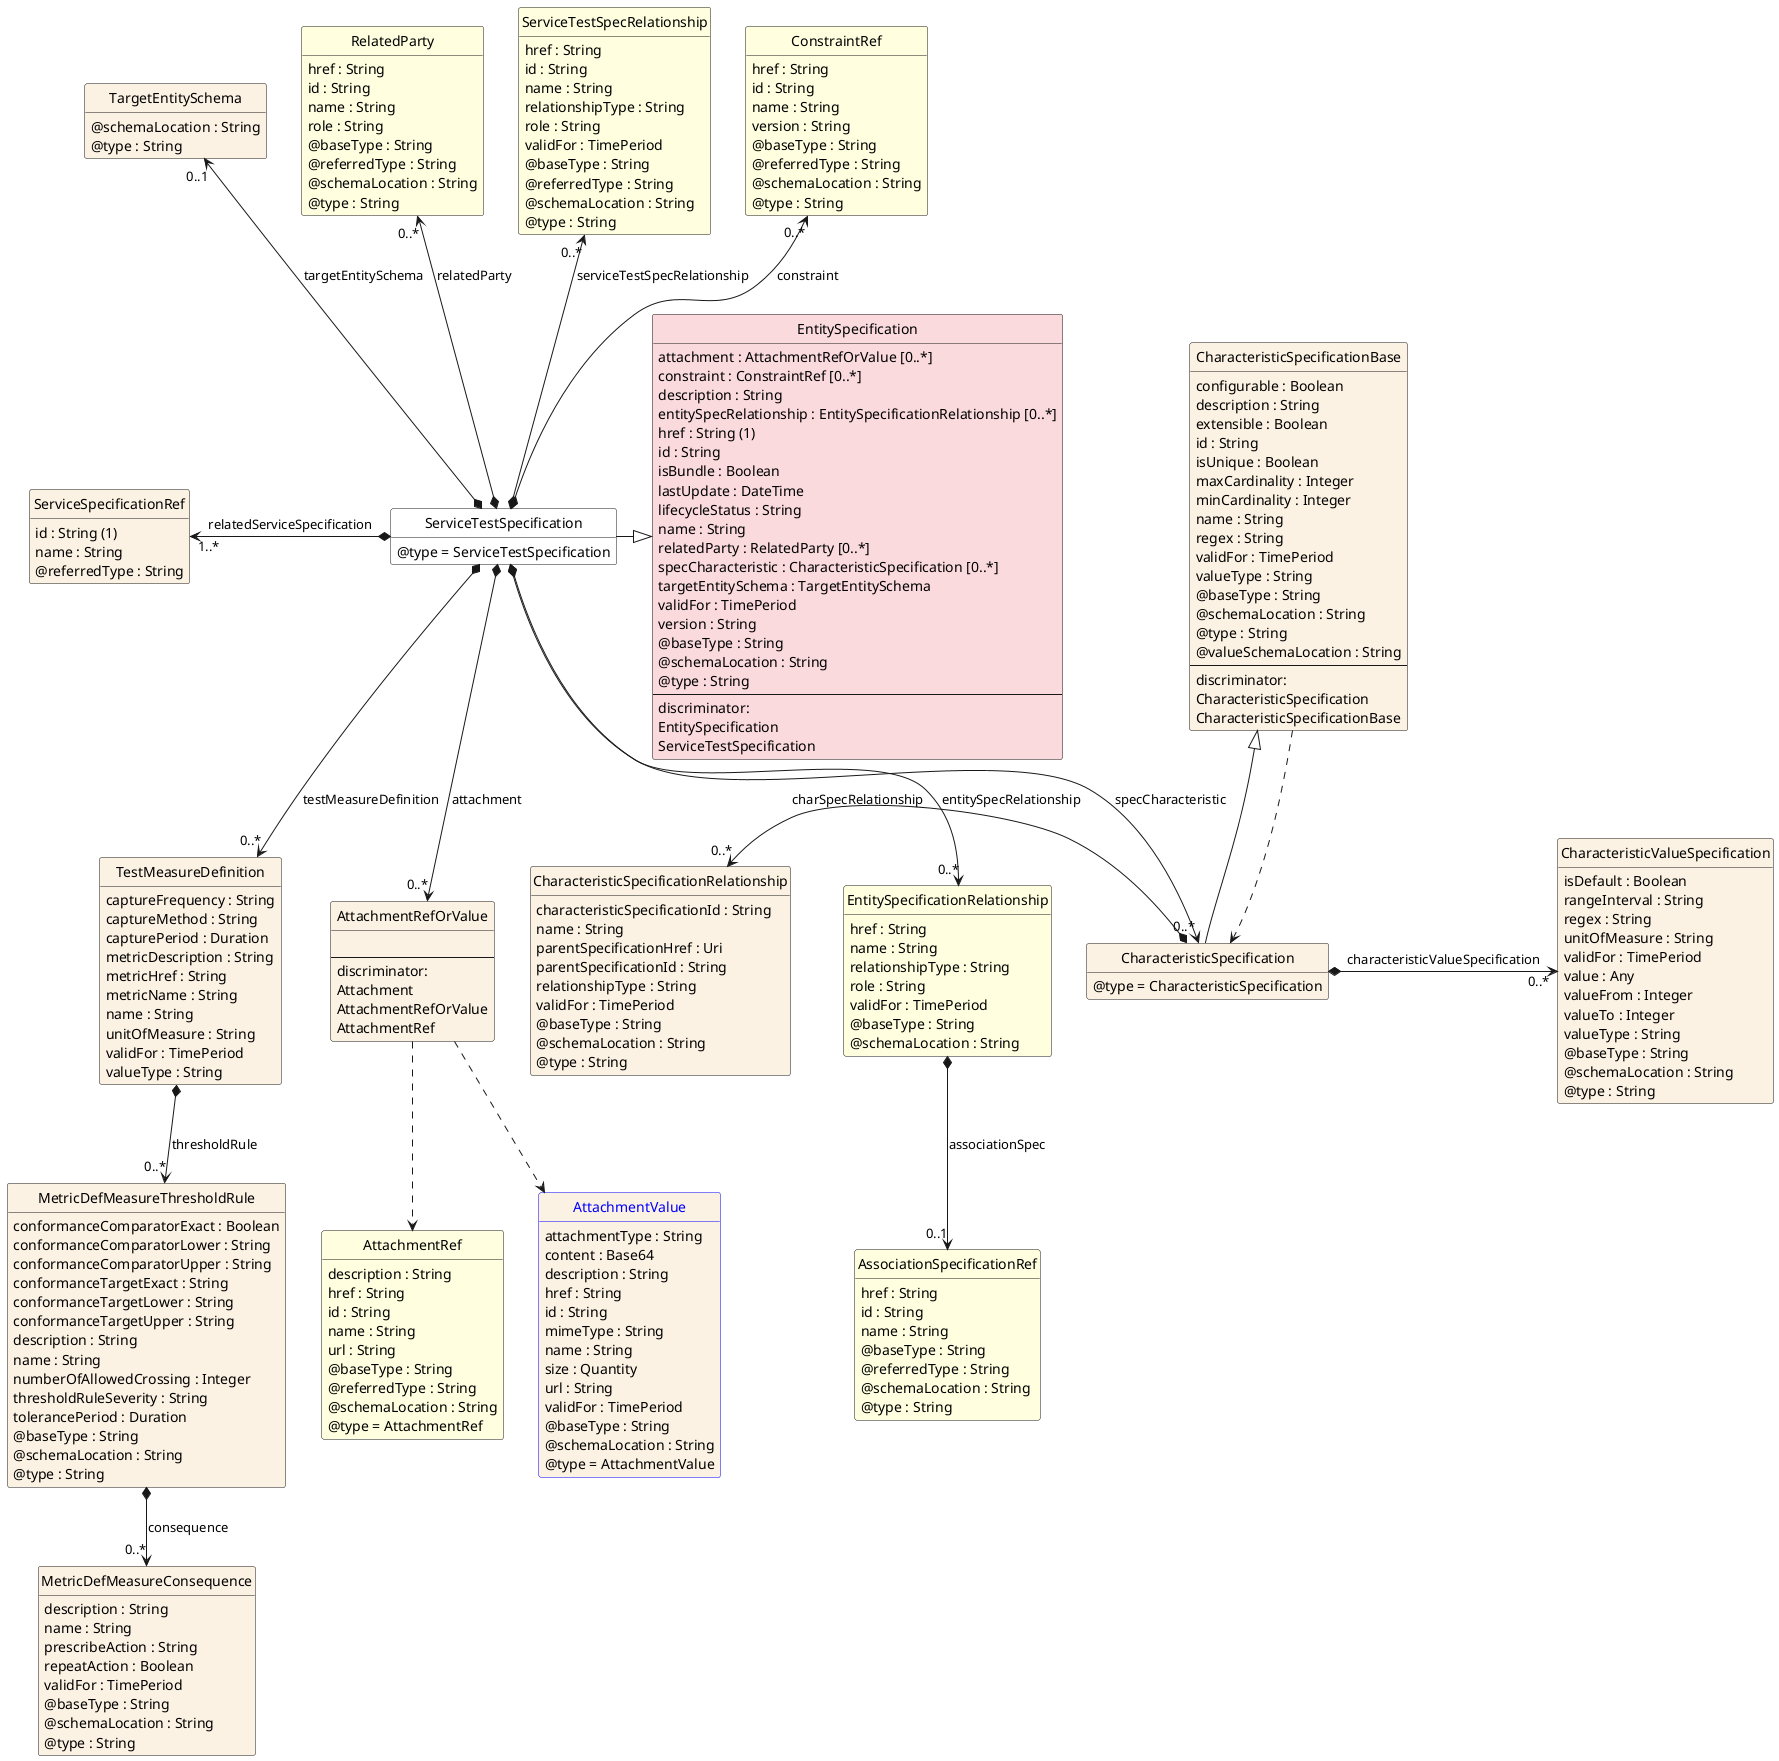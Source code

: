 @startuml

'
' Resource:  ServiceTestSpecification
' Source:    TMF653-Service_Test_Management-v5.0.0.oas.yaml
'
hide circle
hide methods
hide stereotype
show << Enumeration >> stereotype


skinparam class {
   BorderColor<<Extension>> blue
   FontColor<<Extension>> blue
   backgroundColor<<Enumeration>> #E6F5F7
   backgroundColor<<Ref>> #FFFFE0
   backgroundColor<<Pivot>> #FFFFFFF
   backgroundColor<<Resource>> #FCF2E3
   backgroundColor<<SubResource>> #FFFFFFF
   backgroundColor<<SubResourceReference>> #FADADD
}


skinparam legend {
   borderRoundCorner 0
   borderColor red
   backgroundColor white
}


class ServiceTestSpecification  <<Pivot>> {
    @type = ServiceTestSpecification
}


class AttachmentValue <<Resource>> <<Extension>> {
    attachmentType : String
    content : Base64
    description : String
    href : String
    id : String
    mimeType : String
    name : String
    size : Quantity
    url : String
    validFor : TimePeriod
    @baseType : String
    @schemaLocation : String
    @type = AttachmentValue
}


class AssociationSpecificationRef  <<Ref>> {
    href : String
    id : String
    name : String
    @baseType : String
    @referredType : String
    @schemaLocation : String
    @type : String
}


class ServiceSpecificationRef <<Resource>> {
    {field}id : String (1)
    name : String
    @referredType : String
}

class TargetEntitySchema <<Resource>> {
    @schemaLocation : String
    @type : String
}

class CharacteristicSpecificationRelationship <<Resource>> {
    characteristicSpecificationId : String
    name : String
    parentSpecificationHref : Uri
    parentSpecificationId : String
    relationshipType : String
    validFor : TimePeriod
    @baseType : String
    @schemaLocation : String
    @type : String
}

class MetricDefMeasureConsequence <<Resource>> {
    description : String
    name : String
    prescribeAction : String
    repeatAction : Boolean
    validFor : TimePeriod
    @baseType : String
    @schemaLocation : String
    @type : String
}

class EntitySpecificationRelationship  <<Ref>> {
    href : String
    name : String
    relationshipType : String
    role : String
    validFor : TimePeriod
    @baseType : String
    @schemaLocation : String
}

class EntitySpecification  <<SubResourceReference>> {
    attachment : AttachmentRefOrValue [0..*]
    constraint : ConstraintRef [0..*]
    description : String
    entitySpecRelationship : EntitySpecificationRelationship [0..*]
    {field}href : String (1)
    id : String
    isBundle : Boolean
    lastUpdate : DateTime
    lifecycleStatus : String
    name : String
    relatedParty : RelatedParty [0..*]
    specCharacteristic : CharacteristicSpecification [0..*]
    targetEntitySchema : TargetEntitySchema
    validFor : TimePeriod
    version : String
    @baseType : String
    @schemaLocation : String
    @type : String
    --
    discriminator:
    EntitySpecification
    ServiceTestSpecification
}

class TestMeasureDefinition <<Resource>> {
    captureFrequency : String
    captureMethod : String
    capturePeriod : Duration
    metricDescription : String
    metricHref : String
    metricName : String
    name : String
    unitOfMeasure : String
    validFor : TimePeriod
    valueType : String
}

class RelatedParty  <<Ref>> {
    href : String
    id : String
    name : String
    role : String
    @baseType : String
    @referredType : String
    @schemaLocation : String
    @type : String
}

class ServiceTestSpecRelationship  <<Ref>> {
    href : String
    id : String
    name : String
    relationshipType : String
    role : String
    validFor : TimePeriod
    @baseType : String
    @referredType : String
    @schemaLocation : String
    @type : String
}

class CharacteristicSpecification <<Resource>> {
    @type = CharacteristicSpecification
}

class AttachmentRefOrValue <<Resource>> {
    {field}//                                        //
    --
    discriminator:
    Attachment
    AttachmentRefOrValue
    AttachmentRef
}

class MetricDefMeasureThresholdRule <<Resource>> {
    conformanceComparatorExact : Boolean
    conformanceComparatorLower : String
    conformanceComparatorUpper : String
    conformanceTargetExact : String
    conformanceTargetLower : String
    conformanceTargetUpper : String
    description : String
    name : String
    numberOfAllowedCrossing : Integer
    thresholdRuleSeverity : String
    tolerancePeriod : Duration
    @baseType : String
    @schemaLocation : String
    @type : String
}

class CharacteristicSpecificationBase <<Resource>> {
    configurable : Boolean
    description : String
    extensible : Boolean
    id : String
    isUnique : Boolean
    maxCardinality : Integer
    minCardinality : Integer
    name : String
    regex : String
    validFor : TimePeriod
    valueType : String
    @baseType : String
    @schemaLocation : String
    @type : String
    @valueSchemaLocation : String
    --
    discriminator:
    CharacteristicSpecification
    CharacteristicSpecificationBase
}

class AttachmentRef  <<Ref>> {
    description : String
    href : String
    id : String
    name : String
    url : String
    @baseType : String
    @referredType : String
    @schemaLocation : String
    @type = AttachmentRef
}

class ConstraintRef  <<Ref>> {
    href : String
    id : String
    name : String
    version : String
    @baseType : String
    @referredType : String
    @schemaLocation : String
    @type : String
}

class CharacteristicValueSpecification <<Resource>> {
    isDefault : Boolean
    rangeInterval : String
    regex : String
    unitOfMeasure : String
    validFor : TimePeriod
    value : Any
    valueFrom : Integer
    valueTo : Integer
    valueType : String
    @baseType : String
    @schemaLocation : String
    @type : String
}


'sequence: 2
'processing edges for ServiceTestSpecification
ServiceTestSpecification *-->  "0..*" TestMeasureDefinition : testMeasureDefinition

ServiceTestSpecification *-->  "0..*" EntitySpecificationRelationship : entitySpecRelationship

ServiceTestSpecification *-->  "0..*" AttachmentRefOrValue : attachment

ServiceTestSpecification *-->  "0..*" CharacteristicSpecification : specCharacteristic

'sequence: 88
'processing edges for TestMeasureDefinition
TestMeasureDefinition *-->  "0..*" MetricDefMeasureThresholdRule : thresholdRule

'sequence: 110
'processing edges for CharacteristicSpecification
CharacteristicSpecificationBase <|-- CharacteristicSpecification

'sequence: 142
'processing edges for CharacteristicSpecificationBase
CharacteristicSpecificationBase ..> CharacteristicSpecification

ServiceTestSpecification *-left-> "1..*" ServiceSpecificationRef : relatedServiceSpecification

ServiceTestSpecification -right-|> EntitySpecification

TargetEntitySchema "0..1" <--* ServiceTestSpecification : targetEntitySchema

RelatedParty "0..*" <--* ServiceTestSpecification : relatedParty

ServiceTestSpecRelationship "0..*" <--* ServiceTestSpecification : serviceTestSpecRelationship

ConstraintRef "0..*" <--* ServiceTestSpecification : constraint

'sequence: 58
'processing edges for EntitySpecificationRelationship
'completed processing of edges for EntitySpecificationRelationship
'processing edges for EntitySpecificationRelationship
EntitySpecificationRelationship *-->  "0..1" AssociationSpecificationRef : associationSpec

'sequence: 126
'processing edges for MetricDefMeasureThresholdRule
'completed processing of edges for MetricDefMeasureThresholdRule
'processing edges for MetricDefMeasureThresholdRule
MetricDefMeasureThresholdRule *-->  "0..*" MetricDefMeasureConsequence : consequence

'sequence: 111
'processing edges for AttachmentRefOrValue
'completed processing of edges for AttachmentRefOrValue
'processing edges for AttachmentRefOrValue
AttachmentRefOrValue ..> AttachmentValue

AttachmentRefOrValue ..> AttachmentRef

CharacteristicSpecification *-left-> "0..*" CharacteristicSpecificationRelationship : charSpecRelationship

CharacteristicSpecification *-right-> "0..*" CharacteristicValueSpecification : characteristicValueSpecification




'skinparam legendBackgroundColor #transparent
'skinparam legendBorderColor #transparent


@enduml

